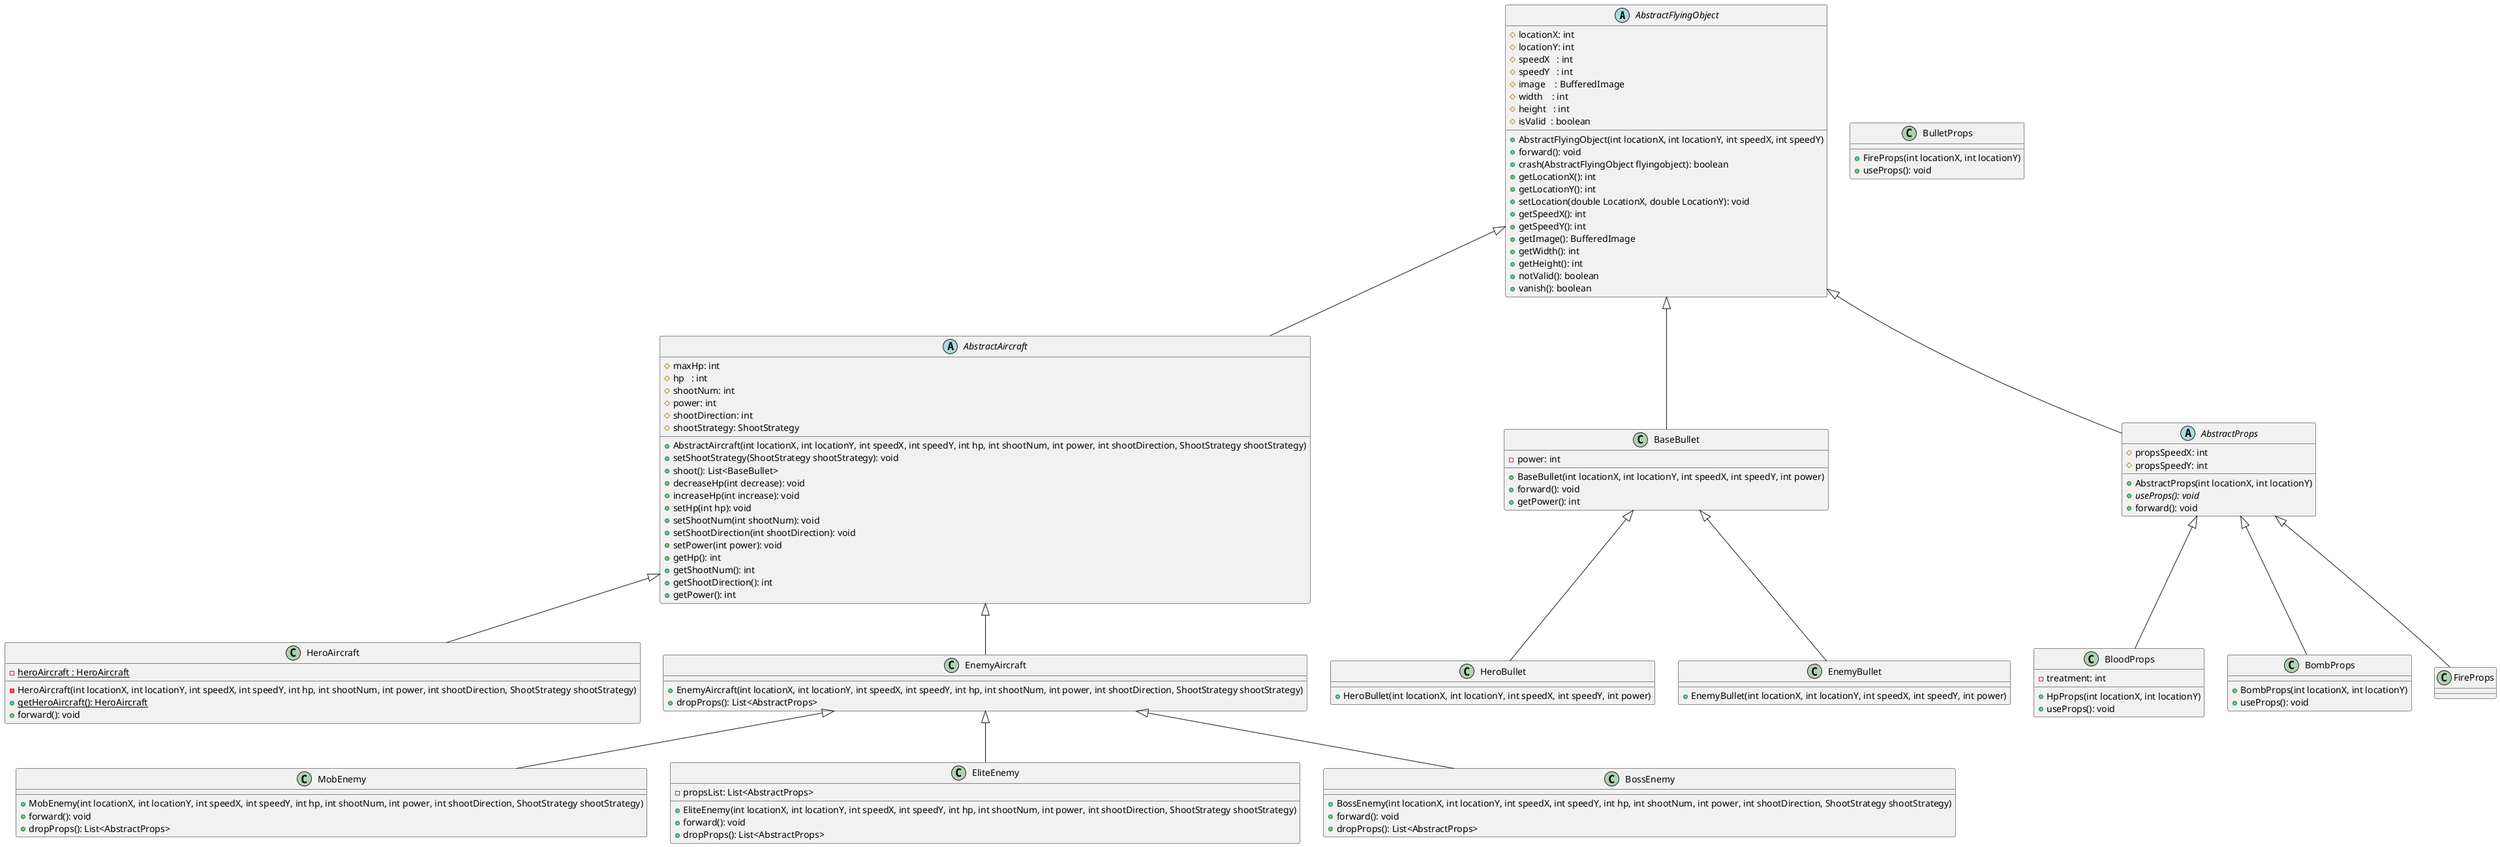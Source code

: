 @startuml
'https://plantuml.com/class-diagram

AbstractFlyingObject <|-- AbstractAircraft
AbstractAircraft     <|-- HeroAircraft
AbstractAircraft     <|-- EnemyAircraft
EnemyAircraft        <|-- MobEnemy
EnemyAircraft        <|-- EliteEnemy
EnemyAircraft        <|-- BossEnemy

AbstractFlyingObject <|-- BaseBullet
BaseBullet           <|-- HeroBullet
BaseBullet           <|-- EnemyBullet

AbstractFlyingObject <|-- AbstractProps
AbstractProps        <|-- BloodProps
AbstractProps        <|-- BombProps
AbstractProps        <|-- FireProps

abstract class AbstractFlyingObject {
    # locationX: int
    # locationY: int
    # speedX   : int
    # speedY   : int
    # image    : BufferedImage
    # width    : int
    # height   : int
    # isValid  : boolean

    + AbstractFlyingObject(int locationX, int locationY, int speedX, int speedY)
    + forward(): void
    + crash(AbstractFlyingObject flyingobject): boolean
    + getLocationX(): int
    + getLocationY(): int
    + setLocation(double LocationX, double LocationY): void
    + getSpeedX(): int
    + getSpeedY(): int
    + getImage(): BufferedImage
    + getWidth(): int
    + getHeight(): int
    + notValid(): boolean
    + vanish(): boolean
}

abstract class AbstractAircraft {
    # maxHp: int
        # hp   : int
        # shootNum: int
        # power: int
        # shootDirection: int
        # shootStrategy: ShootStrategy

        + AbstractAircraft(int locationX, int locationY, int speedX, int speedY, int hp, int shootNum, int power, int shootDirection, ShootStrategy shootStrategy)
        + setShootStrategy(ShootStrategy shootStrategy): void
        + shoot(): List<BaseBullet>
        + decreaseHp(int decrease): void
        + increaseHp(int increase): void
        + setHp(int hp): void
        + setShootNum(int shootNum): void
        + setShootDirection(int shootDirection): void
        + setPower(int power): void
        + getHp(): int
        + getShootNum(): int
        + getShootDirection(): int
        + getPower(): int
}

class EnemyAircraft {
    + EnemyAircraft(int locationX, int locationY, int speedX, int speedY, int hp, int shootNum, int power, int shootDirection, ShootStrategy shootStrategy)
    + dropProps(): List<AbstractProps>
}

class HeroAircraft {
    - {static} heroAircraft : HeroAircraft

    - HeroAircraft(int locationX, int locationY, int speedX, int speedY, int hp, int shootNum, int power, int shootDirection, ShootStrategy shootStrategy)
    + {static} getHeroAircraft(): HeroAircraft
    + forward(): void
}

class MobEnemy {

    + MobEnemy(int locationX, int locationY, int speedX, int speedY, int hp, int shootNum, int power, int shootDirection, ShootStrategy shootStrategy)
    + forward(): void
    + dropProps(): List<AbstractProps>
}

class EliteEnemy {
    - propsList: List<AbstractProps>

    + EliteEnemy(int locationX, int locationY, int speedX, int speedY, int hp, int shootNum, int power, int shootDirection, ShootStrategy shootStrategy)
    + forward(): void
    + dropProps(): List<AbstractProps>
}

class BossEnemy {

    + BossEnemy(int locationX, int locationY, int speedX, int speedY, int hp, int shootNum, int power, int shootDirection, ShootStrategy shootStrategy)
    + forward(): void
    + dropProps(): List<AbstractProps>
}

class BaseBullet {
    - power: int

    + BaseBullet(int locationX, int locationY, int speedX, int speedY, int power)
    + forward(): void
    + getPower(): int
}

class EnemyBullet {

    + EnemyBullet(int locationX, int locationY, int speedX, int speedY, int power)
}

class HeroBullet {

    + HeroBullet(int locationX, int locationY, int speedX, int speedY, int power)
}

abstract class AbstractProps {
    # propsSpeedX: int
    # propsSpeedY: int

    + AbstractProps(int locationX, int locationY)
    + {abstract} useProps(): void
    + forward(): void
}

class BloodProps {
    -treatment: int

    + HpProps(int locationX, int locationY)
    + useProps(): void
}

class BombProps {

    + BombProps(int locationX, int locationY)
    + useProps(): void
}

class BulletProps {

    + FireProps(int locationX, int locationY)
    + useProps(): void
}

@enduml